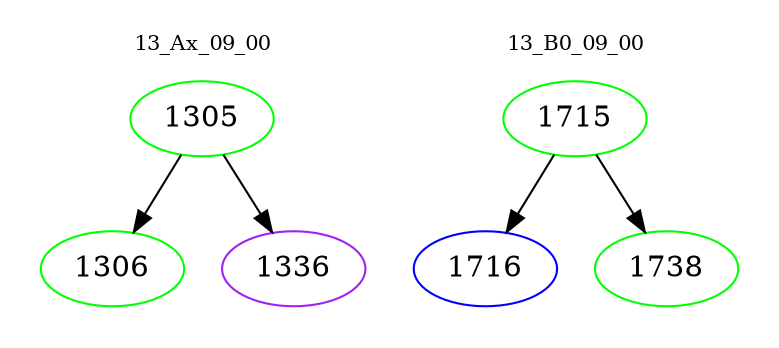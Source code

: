 digraph{
subgraph cluster_0 {
color = white
label = "13_Ax_09_00";
fontsize=10;
T0_1305 [label="1305", color="green"]
T0_1305 -> T0_1306 [color="black"]
T0_1306 [label="1306", color="green"]
T0_1305 -> T0_1336 [color="black"]
T0_1336 [label="1336", color="purple"]
}
subgraph cluster_1 {
color = white
label = "13_B0_09_00";
fontsize=10;
T1_1715 [label="1715", color="green"]
T1_1715 -> T1_1716 [color="black"]
T1_1716 [label="1716", color="blue"]
T1_1715 -> T1_1738 [color="black"]
T1_1738 [label="1738", color="green"]
}
}
